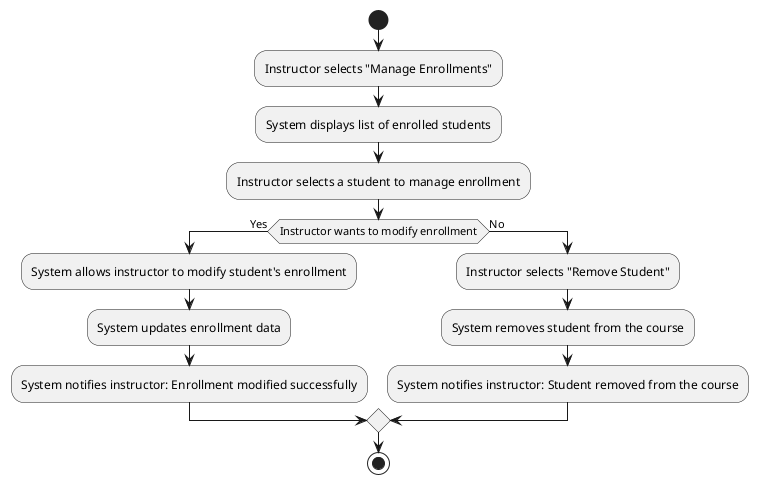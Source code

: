 @startuml
start
:Instructor selects "Manage Enrollments";
:System displays list of enrolled students;
:Instructor selects a student to manage enrollment;
if (Instructor wants to modify enrollment) then (Yes)
  :System allows instructor to modify student's enrollment;
  :System updates enrollment data;
  :System notifies instructor: Enrollment modified successfully;
else (No)
  :Instructor selects "Remove Student";
  :System removes student from the course;
  :System notifies instructor: Student removed from the course;
endif
stop
@enduml
